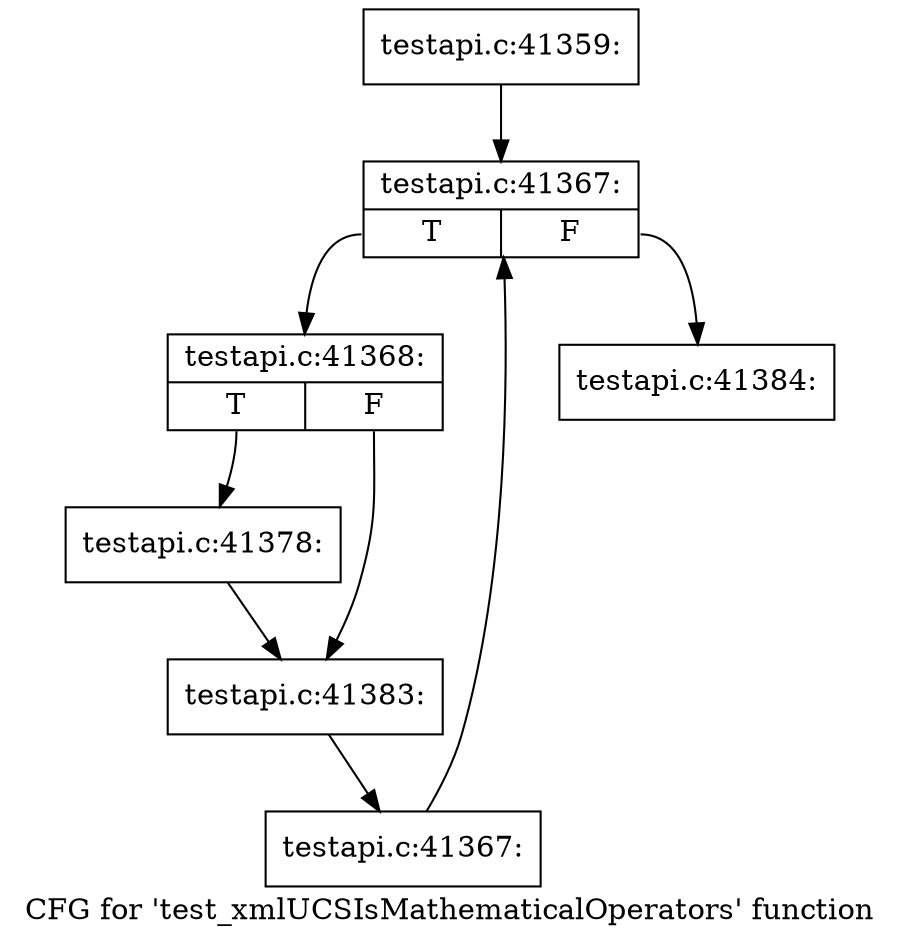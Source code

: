 digraph "CFG for 'test_xmlUCSIsMathematicalOperators' function" {
	label="CFG for 'test_xmlUCSIsMathematicalOperators' function";

	Node0x572caa0 [shape=record,label="{testapi.c:41359:}"];
	Node0x572caa0 -> Node0x5737d00;
	Node0x5737d00 [shape=record,label="{testapi.c:41367:|{<s0>T|<s1>F}}"];
	Node0x5737d00:s0 -> Node0x5737fe0;
	Node0x5737d00:s1 -> Node0x5737b60;
	Node0x5737fe0 [shape=record,label="{testapi.c:41368:|{<s0>T|<s1>F}}"];
	Node0x5737fe0:s0 -> Node0x5738e40;
	Node0x5737fe0:s1 -> Node0x5739170;
	Node0x5738e40 [shape=record,label="{testapi.c:41378:}"];
	Node0x5738e40 -> Node0x5739170;
	Node0x5739170 [shape=record,label="{testapi.c:41383:}"];
	Node0x5739170 -> Node0x5737f50;
	Node0x5737f50 [shape=record,label="{testapi.c:41367:}"];
	Node0x5737f50 -> Node0x5737d00;
	Node0x5737b60 [shape=record,label="{testapi.c:41384:}"];
}

